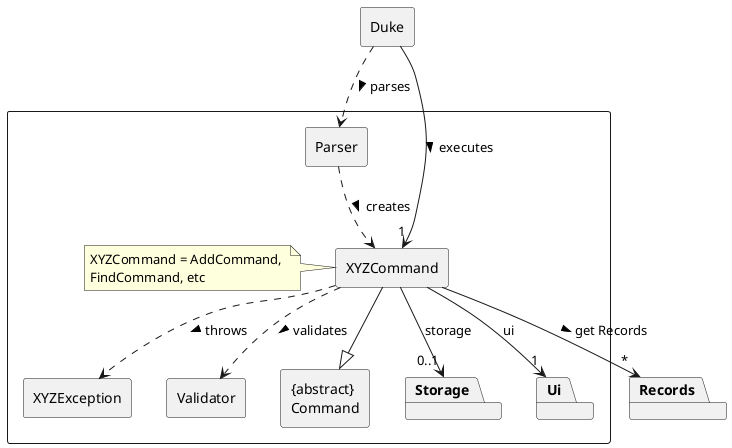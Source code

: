 @startuml
skinparam classBackgroundColor LOGIC_COLOR
skinparam ComponentStyle rectangle

component {
 [Parser] ..> [XYZCommand] : creates >
 [XYZCommand] ..>[XYZException] : throws >
 [XYZCommand] ..> [Validator] : validates >
 [XYZCommand] --|> [{abstract}\nCommand]
 [XYZCommand] --> "0..1" [Storage] : storage
 [XYZCommand] --> "1" [Ui] : ui

 note left of XYZCommand: XYZCommand = AddCommand, \nFindCommand, etc
}

package Storage{
}

package Ui{
}
package Records{
}

[XYZCommand] -->"*" Records : get Records >
[Duke] --> "1"[XYZCommand] : executes >
[Duke] ..> [Parser] : parses >



@enduml